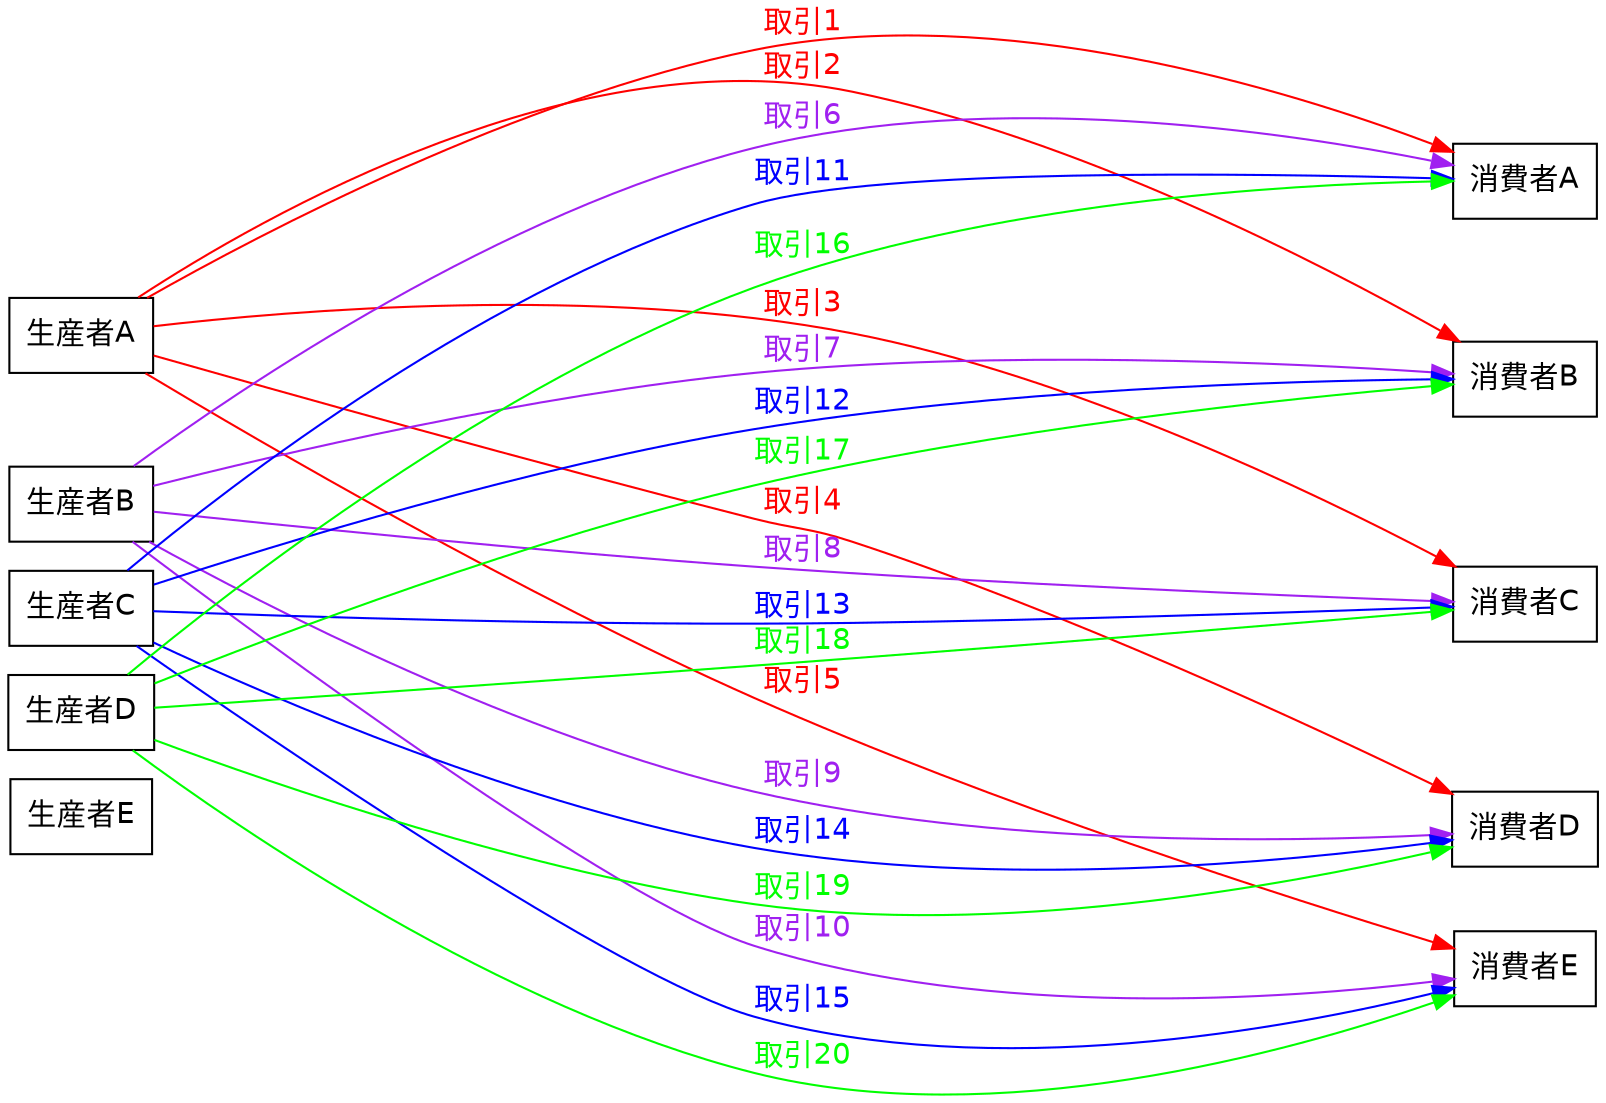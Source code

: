 digraph transaction2 {
  rankdir=LR;
  node [fontname=Helvetica, shape=box];
  ranksep=8.0;
  nodesep=0.1;

  subgraph kluster_0 {
    label="生産者";
    P1 [label="生産者A"];
    P2 [label="生産者B"];
    P3 [label="生産者C"];
    P4 [label="生産者D"];
    P5 [label="生産者E"];
    P1 -> P2 [style=invis];
    P2 -> P3 [style=invis];
    P3 -> P4 [style=invis];
    P4 -> P5 [style=invis];
    {rank = same; P1; P2; P3; P4; P5}
  }

  subgraph kluster_1 {
    label="消費者";
    C1 [label="消費者A"];
    C2 [label="消費者B"];
    C3 [label="消費者C"];
    C4 [label="消費者D"];
    C5 [label="消費者E"];
    C1 -> C2 [style=invis];
    C2 -> C3 [style=invis];
    C3 -> C4 [style=invis];
    C4 -> C5 [style=invis];
    {rank = same; C1; C2; C3; C4; C5}
  }

  edge [fontname=Helvetica, fontcolor=red, color=red];
  P1 -> C1 [label="取引1"];
  P1 -> C2 [label="取引2"];
  P1 -> C3 [label="取引3"];
  P1 -> C4 [label="取引4"];
  P1 -> C5 [label="取引5"];
  
  edge [fontname=Helvetica, fontcolor=purple, color=purple];
  P2 -> C1 [label="取引6"];
  P2 -> C2 [label="取引7"];
  P2 -> C3 [label="取引8"];
  P2 -> C4 [label="取引9"];
  P2 -> C5 [label="取引10"];
  
  edge [fontname=Helvetica, fontcolor=blue, color=blue];
  P3 -> C1 [label="取引11"];
  P3 -> C2 [label="取引12"];
  P3 -> C3 [label="取引13"];
  P3 -> C4 [label="取引14"];
  P3 -> C5 [label="取引15"];
  
  edge [fontname=Helvetica, fontcolor=green, color=green];
  P4 -> C1 [label="取引16"];
  P4 -> C2 [label="取引17"];
  P4 -> C3 [label="取引18"];
  P4 -> C4 [label="取引19"];
  P4 -> C5 [label="取引20"];
}